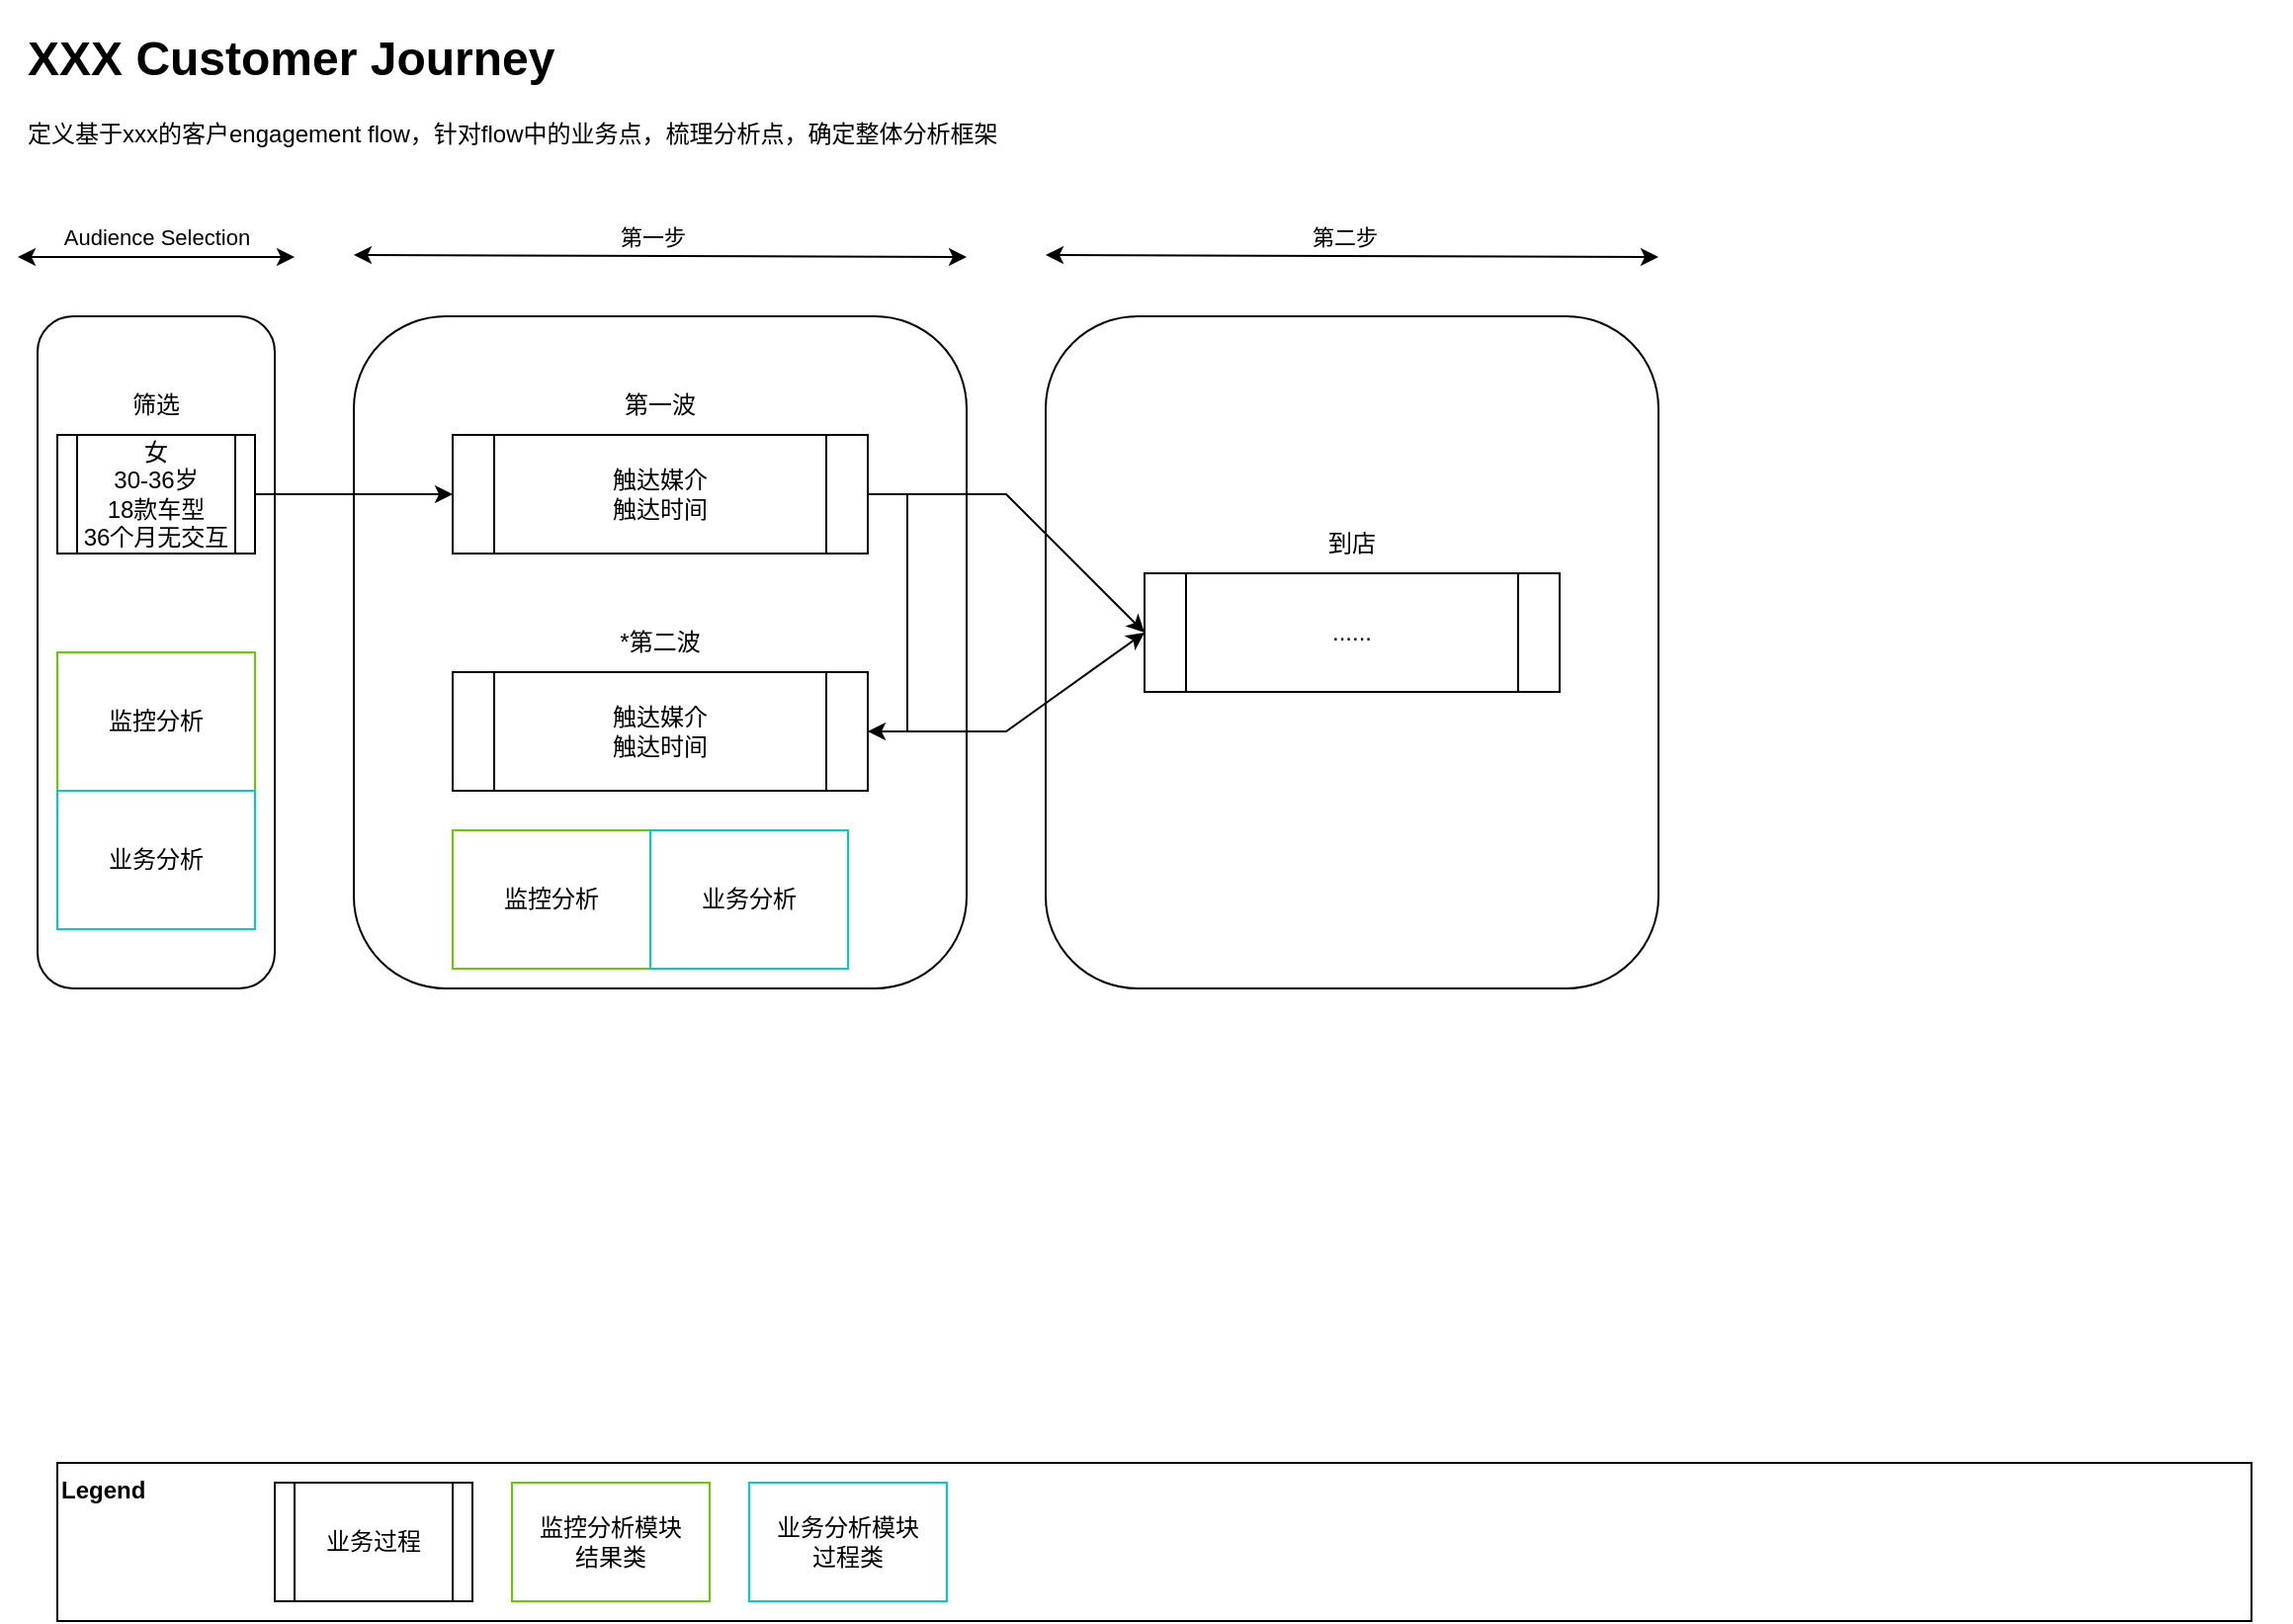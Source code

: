 <mxfile version="20.3.0" type="github" pages="2">
  <diagram id="NFTLbqO-WQb6DqNa27zx" name="XXX Customer Journey">
    <mxGraphModel dx="1221" dy="654" grid="1" gridSize="10" guides="1" tooltips="1" connect="1" arrows="1" fold="1" page="1" pageScale="1" pageWidth="1169" pageHeight="827" math="0" shadow="0">
      <root>
        <mxCell id="0" />
        <mxCell id="1" parent="0" />
        <mxCell id="ck5TydxHsIJJEnThvY5n-10" value="&lt;b&gt;Legend&lt;/b&gt;" style="rounded=0;whiteSpace=wrap;html=1;strokeColor=default;fillColor=none;align=left;verticalAlign=top;" vertex="1" parent="1">
          <mxGeometry x="30" y="740" width="1110" height="80" as="geometry" />
        </mxCell>
        <mxCell id="CvH_J8DFizbyk-mOEBhl-1" value="&lt;h1&gt;XXX Customer Journey&lt;/h1&gt;&lt;p&gt;定义基于xxx的客户engagement flow，针对flow中的业务点，梳理分析点，确定整体分析框架&lt;/p&gt;" style="text;html=1;strokeColor=none;fillColor=none;spacing=5;spacingTop=-20;whiteSpace=wrap;overflow=hidden;rounded=0;" parent="1" vertex="1">
          <mxGeometry x="10" y="10" width="1150" height="80" as="geometry" />
        </mxCell>
        <mxCell id="ck5TydxHsIJJEnThvY5n-1" value="" style="rounded=1;whiteSpace=wrap;html=1;" vertex="1" parent="1">
          <mxGeometry x="20" y="160" width="120" height="340" as="geometry" />
        </mxCell>
        <mxCell id="ck5TydxHsIJJEnThvY5n-2" value="" style="endArrow=classic;startArrow=classic;html=1;rounded=0;" edge="1" parent="1">
          <mxGeometry width="50" height="50" relative="1" as="geometry">
            <mxPoint x="180" y="129" as="sourcePoint" />
            <mxPoint x="490" y="130" as="targetPoint" />
          </mxGeometry>
        </mxCell>
        <mxCell id="ck5TydxHsIJJEnThvY5n-5" value="第一步" style="edgeLabel;html=1;align=center;verticalAlign=middle;resizable=0;points=[];" vertex="1" connectable="0" parent="ck5TydxHsIJJEnThvY5n-2">
          <mxGeometry x="0.118" y="2" relative="1" as="geometry">
            <mxPoint x="-23" y="-8" as="offset" />
          </mxGeometry>
        </mxCell>
        <mxCell id="ck5TydxHsIJJEnThvY5n-6" value="" style="endArrow=classic;startArrow=classic;html=1;rounded=0;" edge="1" parent="1">
          <mxGeometry width="50" height="50" relative="1" as="geometry">
            <mxPoint x="10" y="130.0" as="sourcePoint" />
            <mxPoint x="150" y="130" as="targetPoint" />
          </mxGeometry>
        </mxCell>
        <mxCell id="ck5TydxHsIJJEnThvY5n-7" value="Audience Selection" style="edgeLabel;html=1;align=center;verticalAlign=middle;resizable=0;points=[];" vertex="1" connectable="0" parent="ck5TydxHsIJJEnThvY5n-6">
          <mxGeometry x="0.118" y="2" relative="1" as="geometry">
            <mxPoint x="-9" y="-8" as="offset" />
          </mxGeometry>
        </mxCell>
        <mxCell id="ck5TydxHsIJJEnThvY5n-8" value="业务过程" style="shape=process;whiteSpace=wrap;html=1;backgroundOutline=1;" vertex="1" parent="1">
          <mxGeometry x="140" y="750" width="100" height="60" as="geometry" />
        </mxCell>
        <mxCell id="ck5TydxHsIJJEnThvY5n-9" value="监控分析" style="text;html=1;strokeColor=#66CC00;fillColor=none;align=center;verticalAlign=middle;whiteSpace=wrap;rounded=0;" vertex="1" parent="1">
          <mxGeometry x="30" y="330" width="100" height="70" as="geometry" />
        </mxCell>
        <mxCell id="ck5TydxHsIJJEnThvY5n-11" value="监控分析模块&lt;br&gt;结果类" style="text;html=1;strokeColor=#66CC00;fillColor=none;align=center;verticalAlign=middle;whiteSpace=wrap;rounded=0;" vertex="1" parent="1">
          <mxGeometry x="260" y="750" width="100" height="60" as="geometry" />
        </mxCell>
        <mxCell id="ck5TydxHsIJJEnThvY5n-12" value="业务分析模块&lt;br&gt;过程类" style="text;html=1;strokeColor=#00CCCC;fillColor=none;align=center;verticalAlign=middle;whiteSpace=wrap;rounded=0;" vertex="1" parent="1">
          <mxGeometry x="380" y="750" width="100" height="60" as="geometry" />
        </mxCell>
        <mxCell id="ck5TydxHsIJJEnThvY5n-13" value="业务分析" style="text;html=1;strokeColor=#00CCCC;fillColor=none;align=center;verticalAlign=middle;whiteSpace=wrap;rounded=0;" vertex="1" parent="1">
          <mxGeometry x="30" y="400" width="100" height="70" as="geometry" />
        </mxCell>
        <mxCell id="ck5TydxHsIJJEnThvY5n-16" value="" style="group" vertex="1" connectable="0" parent="1">
          <mxGeometry x="30" y="190" width="100" height="90" as="geometry" />
        </mxCell>
        <mxCell id="ck5TydxHsIJJEnThvY5n-14" value="女&lt;br&gt;30-36岁&lt;br&gt;18款车型&lt;br&gt;36个月无交互" style="shape=process;whiteSpace=wrap;html=1;backgroundOutline=1;" vertex="1" parent="ck5TydxHsIJJEnThvY5n-16">
          <mxGeometry y="30" width="100" height="60" as="geometry" />
        </mxCell>
        <mxCell id="ck5TydxHsIJJEnThvY5n-15" value="筛选" style="text;html=1;strokeColor=none;fillColor=none;align=center;verticalAlign=middle;whiteSpace=wrap;rounded=0;" vertex="1" parent="ck5TydxHsIJJEnThvY5n-16">
          <mxGeometry x="20" width="60" height="30" as="geometry" />
        </mxCell>
        <mxCell id="ck5TydxHsIJJEnThvY5n-17" value="" style="rounded=1;whiteSpace=wrap;html=1;strokeColor=#000000;fillColor=none;" vertex="1" parent="1">
          <mxGeometry x="180" y="160" width="310" height="340" as="geometry" />
        </mxCell>
        <mxCell id="ck5TydxHsIJJEnThvY5n-20" style="edgeStyle=orthogonalEdgeStyle;rounded=0;orthogonalLoop=1;jettySize=auto;html=1;exitX=1;exitY=0.5;exitDx=0;exitDy=0;entryX=0;entryY=0.5;entryDx=0;entryDy=0;" edge="1" parent="1" source="ck5TydxHsIJJEnThvY5n-14" target="ck5TydxHsIJJEnThvY5n-18">
          <mxGeometry relative="1" as="geometry" />
        </mxCell>
        <mxCell id="ck5TydxHsIJJEnThvY5n-23" value="" style="group" vertex="1" connectable="0" parent="1">
          <mxGeometry x="230" y="190" width="210" height="90" as="geometry" />
        </mxCell>
        <mxCell id="ck5TydxHsIJJEnThvY5n-18" value="触达媒介&lt;br&gt;触达时间" style="shape=process;whiteSpace=wrap;html=1;backgroundOutline=1;strokeColor=#000000;fillColor=none;" vertex="1" parent="ck5TydxHsIJJEnThvY5n-23">
          <mxGeometry y="30" width="210" height="60" as="geometry" />
        </mxCell>
        <mxCell id="ck5TydxHsIJJEnThvY5n-22" value="第一波" style="text;html=1;strokeColor=none;fillColor=none;align=center;verticalAlign=middle;whiteSpace=wrap;rounded=0;" vertex="1" parent="ck5TydxHsIJJEnThvY5n-23">
          <mxGeometry x="75" width="60" height="30" as="geometry" />
        </mxCell>
        <mxCell id="ck5TydxHsIJJEnThvY5n-28" value="" style="group" vertex="1" connectable="0" parent="1">
          <mxGeometry x="230" y="310" width="210" height="90" as="geometry" />
        </mxCell>
        <mxCell id="ck5TydxHsIJJEnThvY5n-21" value="触达媒介&lt;br&gt;触达时间" style="shape=process;whiteSpace=wrap;html=1;backgroundOutline=1;strokeColor=#000000;fillColor=none;" vertex="1" parent="ck5TydxHsIJJEnThvY5n-28">
          <mxGeometry y="30" width="210" height="60" as="geometry" />
        </mxCell>
        <mxCell id="ck5TydxHsIJJEnThvY5n-27" value="*第二波" style="text;html=1;strokeColor=none;fillColor=none;align=center;verticalAlign=middle;whiteSpace=wrap;rounded=0;" vertex="1" parent="ck5TydxHsIJJEnThvY5n-28">
          <mxGeometry x="75" width="60" height="30" as="geometry" />
        </mxCell>
        <mxCell id="ck5TydxHsIJJEnThvY5n-30" style="edgeStyle=orthogonalEdgeStyle;rounded=0;orthogonalLoop=1;jettySize=auto;html=1;exitX=1;exitY=0.5;exitDx=0;exitDy=0;entryX=1;entryY=0.5;entryDx=0;entryDy=0;" edge="1" parent="1" source="ck5TydxHsIJJEnThvY5n-18" target="ck5TydxHsIJJEnThvY5n-21">
          <mxGeometry relative="1" as="geometry" />
        </mxCell>
        <mxCell id="ck5TydxHsIJJEnThvY5n-32" value="监控分析" style="text;html=1;strokeColor=#66CC00;fillColor=none;align=center;verticalAlign=middle;whiteSpace=wrap;rounded=0;" vertex="1" parent="1">
          <mxGeometry x="230" y="420" width="100" height="70" as="geometry" />
        </mxCell>
        <mxCell id="ck5TydxHsIJJEnThvY5n-33" value="业务分析" style="text;html=1;strokeColor=#00CCCC;fillColor=none;align=center;verticalAlign=middle;whiteSpace=wrap;rounded=0;" vertex="1" parent="1">
          <mxGeometry x="330" y="420" width="100" height="70" as="geometry" />
        </mxCell>
        <mxCell id="ck5TydxHsIJJEnThvY5n-34" value="" style="endArrow=classic;startArrow=classic;html=1;rounded=0;" edge="1" parent="1">
          <mxGeometry width="50" height="50" relative="1" as="geometry">
            <mxPoint x="530" y="129" as="sourcePoint" />
            <mxPoint x="840" y="130" as="targetPoint" />
          </mxGeometry>
        </mxCell>
        <mxCell id="ck5TydxHsIJJEnThvY5n-35" value="第二步" style="edgeLabel;html=1;align=center;verticalAlign=middle;resizable=0;points=[];" vertex="1" connectable="0" parent="ck5TydxHsIJJEnThvY5n-34">
          <mxGeometry x="0.118" y="2" relative="1" as="geometry">
            <mxPoint x="-23" y="-8" as="offset" />
          </mxGeometry>
        </mxCell>
        <mxCell id="ck5TydxHsIJJEnThvY5n-36" value="" style="rounded=1;whiteSpace=wrap;html=1;strokeColor=#000000;fillColor=none;" vertex="1" parent="1">
          <mxGeometry x="530" y="160" width="310" height="340" as="geometry" />
        </mxCell>
        <mxCell id="ck5TydxHsIJJEnThvY5n-37" value="" style="group" vertex="1" connectable="0" parent="1">
          <mxGeometry x="580" y="260" width="210" height="90" as="geometry" />
        </mxCell>
        <mxCell id="ck5TydxHsIJJEnThvY5n-38" value="......" style="shape=process;whiteSpace=wrap;html=1;backgroundOutline=1;strokeColor=#000000;fillColor=none;" vertex="1" parent="ck5TydxHsIJJEnThvY5n-37">
          <mxGeometry y="30" width="210" height="60" as="geometry" />
        </mxCell>
        <mxCell id="ck5TydxHsIJJEnThvY5n-39" value="到店" style="text;html=1;strokeColor=none;fillColor=none;align=center;verticalAlign=middle;whiteSpace=wrap;rounded=0;" vertex="1" parent="ck5TydxHsIJJEnThvY5n-37">
          <mxGeometry x="75" width="60" height="30" as="geometry" />
        </mxCell>
        <mxCell id="ck5TydxHsIJJEnThvY5n-46" value="" style="endArrow=classic;html=1;rounded=0;exitX=1;exitY=0.5;exitDx=0;exitDy=0;entryX=0;entryY=0.5;entryDx=0;entryDy=0;" edge="1" parent="1" source="ck5TydxHsIJJEnThvY5n-18" target="ck5TydxHsIJJEnThvY5n-38">
          <mxGeometry width="50" height="50" relative="1" as="geometry">
            <mxPoint x="550" y="270" as="sourcePoint" />
            <mxPoint x="600" y="220" as="targetPoint" />
            <Array as="points">
              <mxPoint x="510" y="250" />
            </Array>
          </mxGeometry>
        </mxCell>
        <mxCell id="ck5TydxHsIJJEnThvY5n-49" value="" style="endArrow=classic;html=1;rounded=0;exitX=1;exitY=0.5;exitDx=0;exitDy=0;entryX=0;entryY=0.5;entryDx=0;entryDy=0;" edge="1" parent="1" source="ck5TydxHsIJJEnThvY5n-21" target="ck5TydxHsIJJEnThvY5n-38">
          <mxGeometry width="50" height="50" relative="1" as="geometry">
            <mxPoint x="450" y="260" as="sourcePoint" />
            <mxPoint x="590" y="330" as="targetPoint" />
            <Array as="points">
              <mxPoint x="510" y="370" />
            </Array>
          </mxGeometry>
        </mxCell>
      </root>
    </mxGraphModel>
  </diagram>
  <diagram id="K6xnZfSe4j9sOwhgyYzy" name="Analytical Framework">
    <mxGraphModel dx="1038" dy="556" grid="1" gridSize="10" guides="1" tooltips="1" connect="1" arrows="1" fold="1" page="1" pageScale="1" pageWidth="1169" pageHeight="827" math="0" shadow="0">
      <root>
        <mxCell id="0" />
        <mxCell id="1" parent="0" />
        <mxCell id="KYi-vEkoNcUP-nL2LZJw-1" value="&lt;h1&gt;&lt;span style=&quot;background-color: initial;&quot;&gt;Analytical Framework&lt;/span&gt;&lt;/h1&gt;&lt;h1&gt;&lt;span style=&quot;background-color: initial; font-size: 12px; font-weight: normal;&quot;&gt;定义基于xxx的客户engagement flow，针对flow中的业务点，梳理分析点，确定整体分析框架&lt;/span&gt;&lt;br&gt;&lt;/h1&gt;" style="text;html=1;strokeColor=none;fillColor=none;spacing=5;spacingTop=-20;whiteSpace=wrap;overflow=hidden;rounded=0;" parent="1" vertex="1">
          <mxGeometry x="10" y="10" width="1150" height="120" as="geometry" />
        </mxCell>
      </root>
    </mxGraphModel>
  </diagram>
</mxfile>
